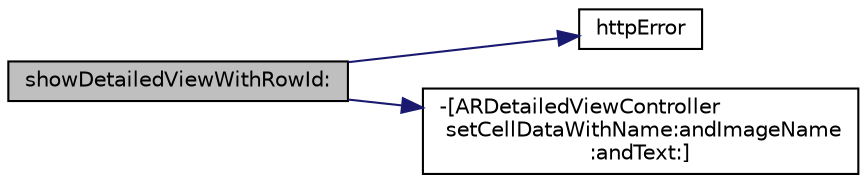 digraph "showDetailedViewWithRowId:"
{
  edge [fontname="Helvetica",fontsize="10",labelfontname="Helvetica",labelfontsize="10"];
  node [fontname="Helvetica",fontsize="10",shape=record];
  rankdir="LR";
  Node1 [label="showDetailedViewWithRowId:",height=0.2,width=0.4,color="black", fillcolor="grey75", style="filled" fontcolor="black"];
  Node1 -> Node2 [color="midnightblue",fontsize="10",style="solid",fontname="Helvetica"];
  Node2 [label="httpError",height=0.2,width=0.4,color="black", fillcolor="white", style="filled",URL="$interface_virt_tour_view_controller.html#a7ba3f39280d7772b515d51f9d29f2f69",tooltip="called when DBWrapper throws a connection error"];
  Node1 -> Node3 [color="midnightblue",fontsize="10",style="solid",fontname="Helvetica"];
  Node3 [label="-[ARDetailedViewController\l setCellDataWithName:andImageName\l:andText:]",height=0.2,width=0.4,color="black", fillcolor="white", style="filled",URL="$interface_a_r_detailed_view_controller.html#a7db6bd35718ac78cf9d0ace37a65ff05",tooltip="lets parent set the data in this view"];
}
